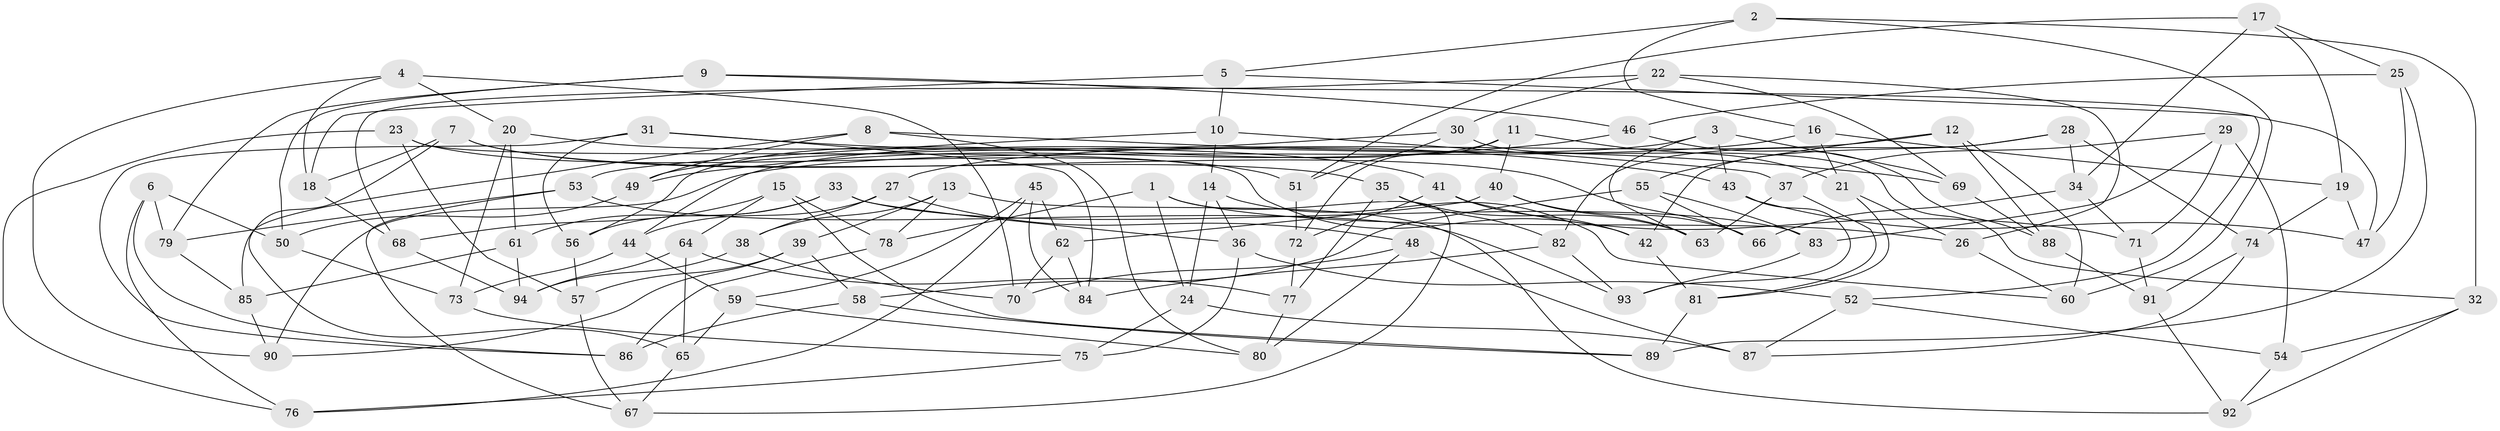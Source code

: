 // coarse degree distribution, {6: 0.5789473684210527, 4: 0.3508771929824561, 5: 0.07017543859649122}
// Generated by graph-tools (version 1.1) at 2025/42/03/06/25 10:42:20]
// undirected, 94 vertices, 188 edges
graph export_dot {
graph [start="1"]
  node [color=gray90,style=filled];
  1;
  2;
  3;
  4;
  5;
  6;
  7;
  8;
  9;
  10;
  11;
  12;
  13;
  14;
  15;
  16;
  17;
  18;
  19;
  20;
  21;
  22;
  23;
  24;
  25;
  26;
  27;
  28;
  29;
  30;
  31;
  32;
  33;
  34;
  35;
  36;
  37;
  38;
  39;
  40;
  41;
  42;
  43;
  44;
  45;
  46;
  47;
  48;
  49;
  50;
  51;
  52;
  53;
  54;
  55;
  56;
  57;
  58;
  59;
  60;
  61;
  62;
  63;
  64;
  65;
  66;
  67;
  68;
  69;
  70;
  71;
  72;
  73;
  74;
  75;
  76;
  77;
  78;
  79;
  80;
  81;
  82;
  83;
  84;
  85;
  86;
  87;
  88;
  89;
  90;
  91;
  92;
  93;
  94;
  1 -- 67;
  1 -- 24;
  1 -- 78;
  1 -- 26;
  2 -- 5;
  2 -- 16;
  2 -- 60;
  2 -- 32;
  3 -- 43;
  3 -- 44;
  3 -- 63;
  3 -- 69;
  4 -- 20;
  4 -- 18;
  4 -- 90;
  4 -- 70;
  5 -- 10;
  5 -- 18;
  5 -- 52;
  6 -- 86;
  6 -- 79;
  6 -- 76;
  6 -- 50;
  7 -- 65;
  7 -- 66;
  7 -- 18;
  7 -- 35;
  8 -- 80;
  8 -- 69;
  8 -- 85;
  8 -- 49;
  9 -- 47;
  9 -- 79;
  9 -- 46;
  9 -- 50;
  10 -- 37;
  10 -- 53;
  10 -- 14;
  11 -- 40;
  11 -- 56;
  11 -- 72;
  11 -- 21;
  12 -- 60;
  12 -- 27;
  12 -- 88;
  12 -- 55;
  13 -- 92;
  13 -- 39;
  13 -- 78;
  13 -- 38;
  14 -- 60;
  14 -- 36;
  14 -- 24;
  15 -- 78;
  15 -- 89;
  15 -- 68;
  15 -- 64;
  16 -- 21;
  16 -- 90;
  16 -- 19;
  17 -- 34;
  17 -- 25;
  17 -- 51;
  17 -- 19;
  18 -- 68;
  19 -- 74;
  19 -- 47;
  20 -- 41;
  20 -- 61;
  20 -- 73;
  21 -- 26;
  21 -- 81;
  22 -- 26;
  22 -- 69;
  22 -- 30;
  22 -- 68;
  23 -- 51;
  23 -- 57;
  23 -- 42;
  23 -- 76;
  24 -- 87;
  24 -- 75;
  25 -- 89;
  25 -- 47;
  25 -- 46;
  26 -- 60;
  27 -- 48;
  27 -- 44;
  27 -- 38;
  28 -- 34;
  28 -- 82;
  28 -- 74;
  28 -- 42;
  29 -- 83;
  29 -- 54;
  29 -- 37;
  29 -- 71;
  30 -- 49;
  30 -- 51;
  30 -- 32;
  31 -- 56;
  31 -- 86;
  31 -- 43;
  31 -- 84;
  32 -- 54;
  32 -- 92;
  33 -- 36;
  33 -- 83;
  33 -- 61;
  33 -- 56;
  34 -- 71;
  34 -- 66;
  35 -- 82;
  35 -- 77;
  35 -- 63;
  36 -- 75;
  36 -- 52;
  37 -- 81;
  37 -- 63;
  38 -- 70;
  38 -- 94;
  39 -- 90;
  39 -- 58;
  39 -- 57;
  40 -- 63;
  40 -- 66;
  40 -- 62;
  41 -- 71;
  41 -- 72;
  41 -- 42;
  42 -- 81;
  43 -- 47;
  43 -- 93;
  44 -- 73;
  44 -- 59;
  45 -- 59;
  45 -- 84;
  45 -- 76;
  45 -- 62;
  46 -- 88;
  46 -- 49;
  48 -- 87;
  48 -- 70;
  48 -- 80;
  49 -- 50;
  50 -- 73;
  51 -- 72;
  52 -- 87;
  52 -- 54;
  53 -- 67;
  53 -- 93;
  53 -- 79;
  54 -- 92;
  55 -- 83;
  55 -- 58;
  55 -- 66;
  56 -- 57;
  57 -- 67;
  58 -- 86;
  58 -- 89;
  59 -- 65;
  59 -- 80;
  61 -- 85;
  61 -- 94;
  62 -- 84;
  62 -- 70;
  64 -- 94;
  64 -- 65;
  64 -- 77;
  65 -- 67;
  68 -- 94;
  69 -- 88;
  71 -- 91;
  72 -- 77;
  73 -- 75;
  74 -- 91;
  74 -- 87;
  75 -- 76;
  77 -- 80;
  78 -- 86;
  79 -- 85;
  81 -- 89;
  82 -- 93;
  82 -- 84;
  83 -- 93;
  85 -- 90;
  88 -- 91;
  91 -- 92;
}
